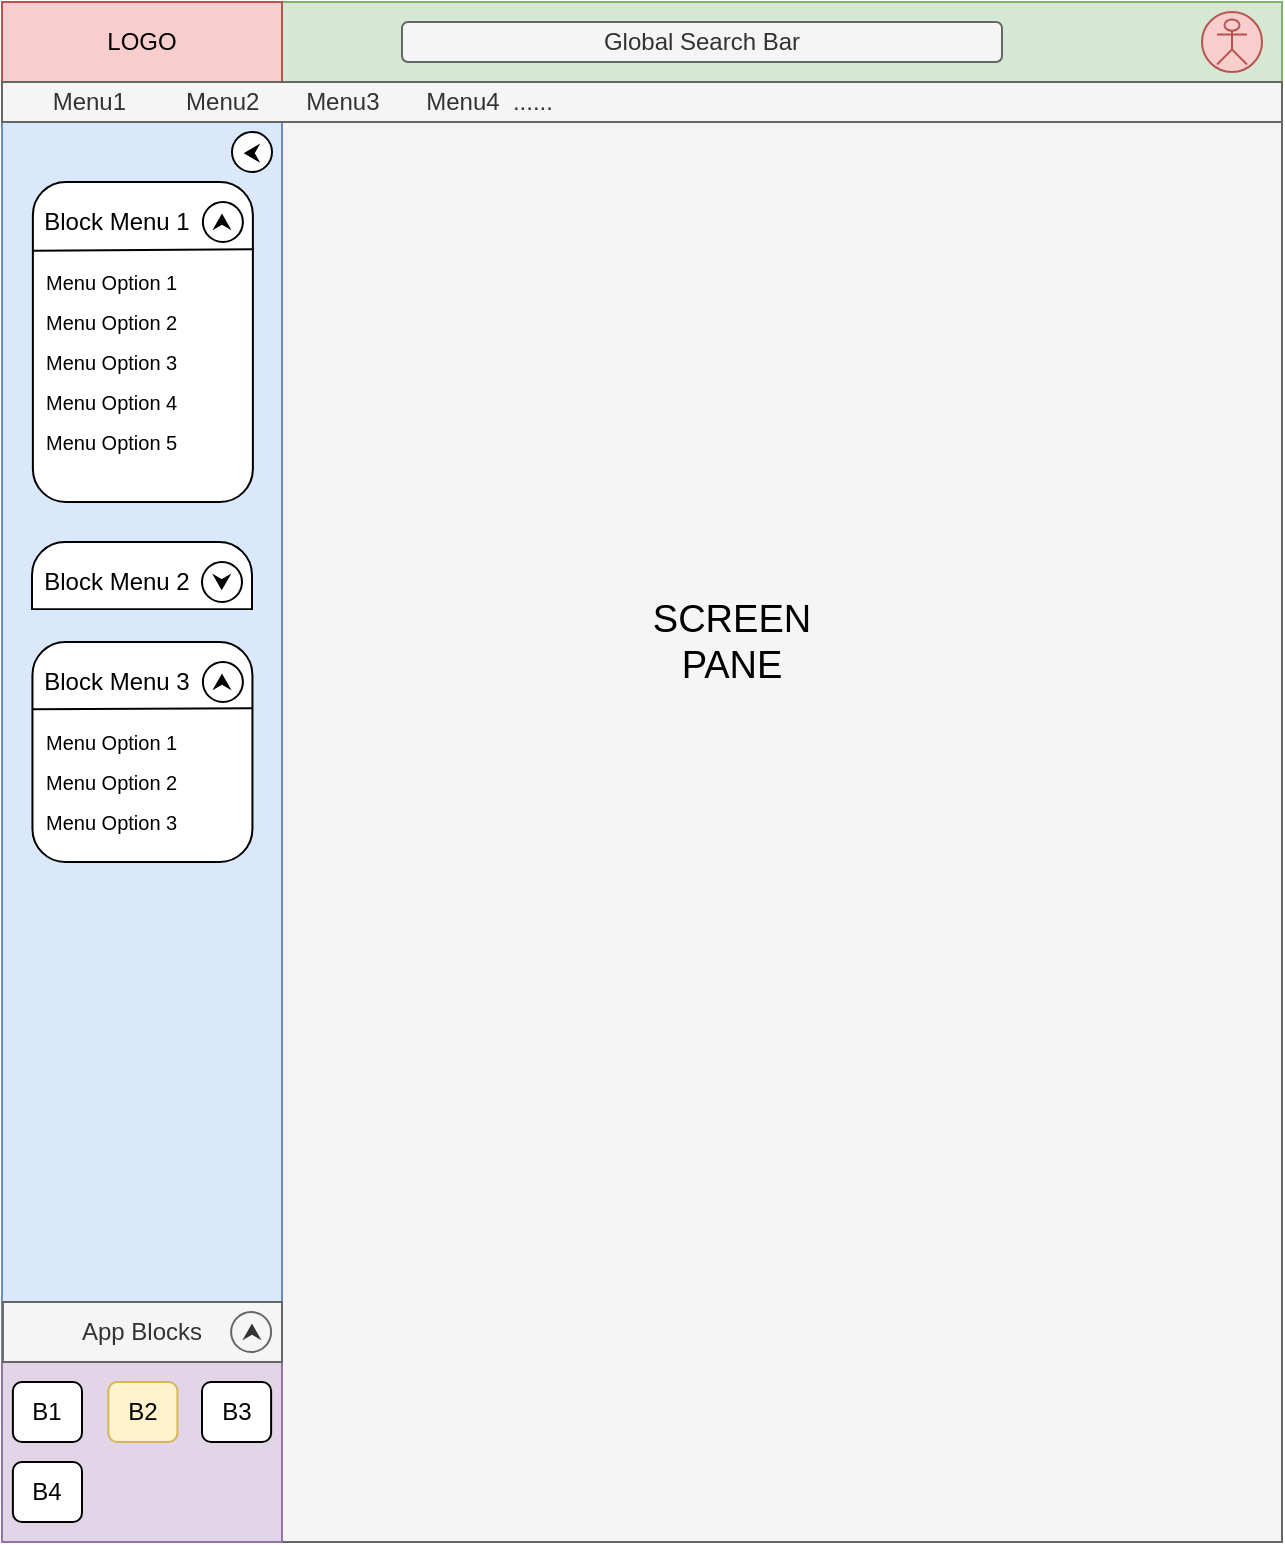<mxfile version="14.1.1" type="device"><diagram id="Ec5wMxZQIwyHZgPoHRVD" name="Page-1"><mxGraphModel dx="1128" dy="1023" grid="1" gridSize="10" guides="1" tooltips="1" connect="1" arrows="1" fold="1" page="1" pageScale="1" pageWidth="827" pageHeight="1169" math="0" shadow="0"><root><mxCell id="0"/><mxCell id="1" parent="0"/><mxCell id="Bn2N4MBrxLhlq7vRrLmP-1" value="" style="rounded=0;whiteSpace=wrap;html=1;fillColor=#f5f5f5;strokeColor=#666666;fontColor=#333333;" parent="1" vertex="1"><mxGeometry x="40" y="30" width="640" height="770" as="geometry"/></mxCell><mxCell id="Bn2N4MBrxLhlq7vRrLmP-2" value="" style="rounded=0;whiteSpace=wrap;html=1;fillColor=#d5e8d4;strokeColor=#82b366;" parent="1" vertex="1"><mxGeometry x="40" y="30" width="640" height="60" as="geometry"/></mxCell><mxCell id="Bn2N4MBrxLhlq7vRrLmP-3" value="" style="rounded=0;whiteSpace=wrap;html=1;fillColor=#dae8fc;strokeColor=#6c8ebf;" parent="1" vertex="1"><mxGeometry x="40" y="90" width="140" height="710" as="geometry"/></mxCell><mxCell id="Bn2N4MBrxLhlq7vRrLmP-4" value="" style="rounded=0;whiteSpace=wrap;html=1;" parent="1" vertex="1"><mxGeometry x="40" y="70" width="640" height="20" as="geometry"/></mxCell><mxCell id="Bn2N4MBrxLhlq7vRrLmP-5" value="LOGO" style="rounded=0;whiteSpace=wrap;html=1;fillColor=#f8cecc;strokeColor=#b85450;" parent="1" vertex="1"><mxGeometry x="40" y="30" width="140" height="40" as="geometry"/></mxCell><mxCell id="Bn2N4MBrxLhlq7vRrLmP-6" value="Global Search Bar" style="rounded=1;whiteSpace=wrap;html=1;fillColor=#f5f5f5;strokeColor=#666666;fontColor=#333333;" parent="1" vertex="1"><mxGeometry x="240" y="40" width="300" height="20" as="geometry"/></mxCell><mxCell id="Bn2N4MBrxLhlq7vRrLmP-7" value="" style="ellipse;whiteSpace=wrap;html=1;aspect=fixed;fillColor=#f8cecc;strokeColor=#b85450;" parent="1" vertex="1"><mxGeometry x="640" y="35" width="30" height="30" as="geometry"/></mxCell><mxCell id="Bn2N4MBrxLhlq7vRrLmP-8" value="" style="shape=umlActor;verticalLabelPosition=bottom;verticalAlign=top;html=1;outlineConnect=0;fillColor=#f8cecc;strokeColor=#b85450;" parent="1" vertex="1"><mxGeometry x="647.5" y="38.75" width="15" height="22.5" as="geometry"/></mxCell><mxCell id="Bn2N4MBrxLhlq7vRrLmP-9" value="&amp;nbsp; &amp;nbsp; &amp;nbsp; &amp;nbsp;Menu1&amp;nbsp; &amp;nbsp; &amp;nbsp; &amp;nbsp; &amp;nbsp;Menu2&amp;nbsp; &amp;nbsp; &amp;nbsp; &amp;nbsp;Menu3&amp;nbsp; &amp;nbsp; &amp;nbsp; &amp;nbsp;Menu4&amp;nbsp; ......" style="text;html=1;strokeColor=#666666;fillColor=#f5f5f5;align=left;verticalAlign=middle;whiteSpace=wrap;rounded=0;fontColor=#333333;" parent="1" vertex="1"><mxGeometry x="40" y="70" width="640" height="20" as="geometry"/></mxCell><mxCell id="Bn2N4MBrxLhlq7vRrLmP-10" value="" style="rounded=1;whiteSpace=wrap;html=1;align=left;" parent="1" vertex="1"><mxGeometry x="55.44" y="120" width="110" height="160" as="geometry"/></mxCell><mxCell id="Bn2N4MBrxLhlq7vRrLmP-11" value="" style="endArrow=none;html=1;exitX=0.003;exitY=0.215;exitDx=0;exitDy=0;exitPerimeter=0;entryX=1.004;entryY=0.21;entryDx=0;entryDy=0;entryPerimeter=0;" parent="1" source="Bn2N4MBrxLhlq7vRrLmP-10" target="Bn2N4MBrxLhlq7vRrLmP-10" edge="1"><mxGeometry width="50" height="50" relative="1" as="geometry"><mxPoint x="55.44" y="150" as="sourcePoint"/><mxPoint x="166.44" y="150" as="targetPoint"/></mxGeometry></mxCell><mxCell id="Bn2N4MBrxLhlq7vRrLmP-13" value="Menu Option 1" style="text;html=1;strokeColor=none;fillColor=none;align=left;verticalAlign=middle;whiteSpace=wrap;rounded=0;fontSize=10;" parent="1" vertex="1"><mxGeometry x="60.44" y="160" width="100" height="20" as="geometry"/></mxCell><mxCell id="Bn2N4MBrxLhlq7vRrLmP-14" value="Menu Option 2" style="text;html=1;strokeColor=none;fillColor=none;align=left;verticalAlign=middle;whiteSpace=wrap;rounded=0;fontSize=10;" parent="1" vertex="1"><mxGeometry x="60.44" y="180" width="100" height="20" as="geometry"/></mxCell><mxCell id="Bn2N4MBrxLhlq7vRrLmP-15" value="Menu Option 3" style="text;html=1;strokeColor=none;fillColor=none;align=left;verticalAlign=middle;whiteSpace=wrap;rounded=0;fontSize=10;" parent="1" vertex="1"><mxGeometry x="60.44" y="200" width="100" height="20" as="geometry"/></mxCell><mxCell id="Bn2N4MBrxLhlq7vRrLmP-16" value="Menu Option 4" style="text;html=1;strokeColor=none;fillColor=none;align=left;verticalAlign=middle;whiteSpace=wrap;rounded=0;fontSize=10;" parent="1" vertex="1"><mxGeometry x="60.44" y="220" width="100" height="20" as="geometry"/></mxCell><mxCell id="Bn2N4MBrxLhlq7vRrLmP-17" value="Menu Option 5" style="text;html=1;strokeColor=none;fillColor=none;align=left;verticalAlign=middle;whiteSpace=wrap;rounded=0;fontSize=10;" parent="1" vertex="1"><mxGeometry x="60.44" y="240" width="100" height="20" as="geometry"/></mxCell><mxCell id="Bn2N4MBrxLhlq7vRrLmP-18" value="SCREEN PANE" style="text;html=1;strokeColor=none;fillColor=none;align=center;verticalAlign=middle;whiteSpace=wrap;rounded=0;fontSize=19;" parent="1" vertex="1"><mxGeometry x="340" y="340" width="130" height="20" as="geometry"/></mxCell><mxCell id="Bn2N4MBrxLhlq7vRrLmP-19" value="Block Menu 1" style="text;html=1;strokeColor=none;fillColor=none;align=center;verticalAlign=middle;whiteSpace=wrap;rounded=0;" parent="1" vertex="1"><mxGeometry x="60.44" y="130" width="75" height="20" as="geometry"/></mxCell><mxCell id="Bn2N4MBrxLhlq7vRrLmP-32" value="⮝" style="ellipse;whiteSpace=wrap;html=1;" parent="1" vertex="1"><mxGeometry x="140.44" y="130" width="20" height="20" as="geometry"/></mxCell><mxCell id="Bn2N4MBrxLhlq7vRrLmP-56" value="" style="rounded=1;whiteSpace=wrap;html=1;align=left;" parent="1" vertex="1"><mxGeometry x="55" y="300" width="110" height="160" as="geometry"/></mxCell><mxCell id="Bn2N4MBrxLhlq7vRrLmP-57" value="" style="endArrow=none;html=1;entryX=1.004;entryY=0.21;entryDx=0;entryDy=0;entryPerimeter=0;exitX=0.004;exitY=0.21;exitDx=0;exitDy=0;exitPerimeter=0;" parent="1" source="Bn2N4MBrxLhlq7vRrLmP-56" target="Bn2N4MBrxLhlq7vRrLmP-56" edge="1"><mxGeometry width="50" height="50" relative="1" as="geometry"><mxPoint x="55.44" y="334" as="sourcePoint"/><mxPoint x="166" y="330" as="targetPoint"/></mxGeometry></mxCell><mxCell id="Bn2N4MBrxLhlq7vRrLmP-63" value="Block Menu 2" style="text;html=1;strokeColor=none;fillColor=none;align=center;verticalAlign=middle;whiteSpace=wrap;rounded=0;" parent="1" vertex="1"><mxGeometry x="60" y="310" width="75" height="20" as="geometry"/></mxCell><mxCell id="Bn2N4MBrxLhlq7vRrLmP-64" value="⮟" style="ellipse;whiteSpace=wrap;html=1;" parent="1" vertex="1"><mxGeometry x="140" y="310" width="20" height="20" as="geometry"/></mxCell><mxCell id="Bn2N4MBrxLhlq7vRrLmP-74" value="" style="rounded=0;whiteSpace=wrap;html=1;fontSize=19;align=left;fillColor=#dae8fc;strokeColor=none;" parent="1" vertex="1"><mxGeometry x="50" y="334" width="120" height="136" as="geometry"/></mxCell><mxCell id="Bn2N4MBrxLhlq7vRrLmP-75" value="" style="rounded=1;whiteSpace=wrap;html=1;align=left;" parent="1" vertex="1"><mxGeometry x="55.22" y="350" width="110" height="110" as="geometry"/></mxCell><mxCell id="Bn2N4MBrxLhlq7vRrLmP-76" value="" style="endArrow=none;html=1;exitX=0.003;exitY=0.215;exitDx=0;exitDy=0;exitPerimeter=0;entryX=1.004;entryY=0.21;entryDx=0;entryDy=0;entryPerimeter=0;" parent="1" edge="1"><mxGeometry width="50" height="50" relative="1" as="geometry"><mxPoint x="55.44" y="383.65" as="sourcePoint"/><mxPoint x="165.55" y="383.1" as="targetPoint"/></mxGeometry></mxCell><mxCell id="Bn2N4MBrxLhlq7vRrLmP-77" value="Menu Option 1" style="text;html=1;strokeColor=none;fillColor=none;align=left;verticalAlign=middle;whiteSpace=wrap;rounded=0;fontSize=10;" parent="1" vertex="1"><mxGeometry x="60.22" y="390" width="100" height="20" as="geometry"/></mxCell><mxCell id="Bn2N4MBrxLhlq7vRrLmP-78" value="Menu Option 2" style="text;html=1;strokeColor=none;fillColor=none;align=left;verticalAlign=middle;whiteSpace=wrap;rounded=0;fontSize=10;" parent="1" vertex="1"><mxGeometry x="60.22" y="410" width="100" height="20" as="geometry"/></mxCell><mxCell id="Bn2N4MBrxLhlq7vRrLmP-79" value="Menu Option 3" style="text;html=1;strokeColor=none;fillColor=none;align=left;verticalAlign=middle;whiteSpace=wrap;rounded=0;fontSize=10;" parent="1" vertex="1"><mxGeometry x="60.22" y="430" width="100" height="20" as="geometry"/></mxCell><mxCell id="Bn2N4MBrxLhlq7vRrLmP-82" value="Block Menu 3" style="text;html=1;strokeColor=none;fillColor=none;align=center;verticalAlign=middle;whiteSpace=wrap;rounded=0;" parent="1" vertex="1"><mxGeometry x="60.22" y="360" width="75" height="20" as="geometry"/></mxCell><mxCell id="Bn2N4MBrxLhlq7vRrLmP-83" value="⮝" style="ellipse;whiteSpace=wrap;html=1;" parent="1" vertex="1"><mxGeometry x="140.44" y="360" width="20" height="20" as="geometry"/></mxCell><mxCell id="Bn2N4MBrxLhlq7vRrLmP-84" value="⮜" style="ellipse;whiteSpace=wrap;html=1;" parent="1" vertex="1"><mxGeometry x="155" y="95" width="20" height="20" as="geometry"/></mxCell><mxCell id="JUBis4f9-YyJqtskXr3d-1" value="" style="rounded=0;whiteSpace=wrap;html=1;fillColor=#e1d5e7;strokeColor=#9673a6;" vertex="1" parent="1"><mxGeometry x="40" y="710" width="140" height="90" as="geometry"/></mxCell><mxCell id="JUBis4f9-YyJqtskXr3d-2" value="B1" style="rounded=1;whiteSpace=wrap;html=1;" vertex="1" parent="1"><mxGeometry x="45.44" y="720" width="34.56" height="30" as="geometry"/></mxCell><mxCell id="JUBis4f9-YyJqtskXr3d-3" value="B2" style="rounded=1;whiteSpace=wrap;html=1;fillColor=#fff2cc;strokeColor=#d6b656;" vertex="1" parent="1"><mxGeometry x="93.16" y="720" width="34.56" height="30" as="geometry"/></mxCell><mxCell id="JUBis4f9-YyJqtskXr3d-4" value="B3" style="rounded=1;whiteSpace=wrap;html=1;" vertex="1" parent="1"><mxGeometry x="140" y="720" width="34.56" height="30" as="geometry"/></mxCell><mxCell id="JUBis4f9-YyJqtskXr3d-5" value="B4" style="rounded=1;whiteSpace=wrap;html=1;" vertex="1" parent="1"><mxGeometry x="45.44" y="760" width="34.56" height="30" as="geometry"/></mxCell><mxCell id="JUBis4f9-YyJqtskXr3d-6" value="App Blocks" style="rounded=0;whiteSpace=wrap;html=1;fillColor=#f5f5f5;strokeColor=#666666;fontColor=#333333;" vertex="1" parent="1"><mxGeometry x="40.44" y="680" width="139.56" height="30" as="geometry"/></mxCell><mxCell id="JUBis4f9-YyJqtskXr3d-7" value="⮝" style="ellipse;whiteSpace=wrap;html=1;fillColor=#f5f5f5;strokeColor=#666666;fontColor=#333333;" vertex="1" parent="1"><mxGeometry x="154.56" y="685" width="20" height="20" as="geometry"/></mxCell></root></mxGraphModel></diagram></mxfile>